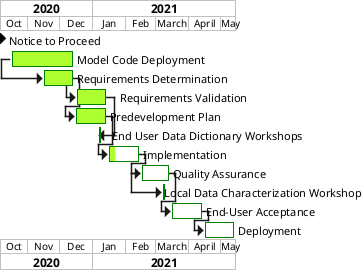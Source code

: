@startgantt
<style>
ganttDiagram {
  task {
    BackGroundColor GreenYellow
    LineColor Green
    unstarted {
      BackGroundColor GreenYellow
      LineColor Green
    }
  }
}
</style>
printscale monthly
Project starts 2020-10-06
[Notice to Proceed] happens on 2020-10-06
[Model Code Deployment] lasts 60 days and ends on 2020-12-14
[Requirements Determination] lasts 30 days and starts 30 days after [Model Code Deployment]'s start
then [Requirements Validation] lasts 30 days and ends on 2021-01-14
[Predevelopment Plan] lasts 30 days and ends on 2021-01-14
[End User Data Dictionary Workshops] lasts 3 days and ends 7 days before [Requirements Validation]'s end
[Implementation] lasts 30 days and ends on 2021-02-14 and is 20% complete
[Quality Assurance] lasts 30 days and ends on 2021-03-14 and is 0% complete
[Local Data Characterization Workshop] starts 21 days after [Quality Assurance]'s start and lasts 1 day
[End-User Acceptance] lasts 30 days and ends on 2021-04-14 and is 0% complete
[Deployment] lasts 30 days and ends on 2021-05-14 and is 0% complete

[Requirements Determination]->[Predevelopment Plan]
[Predevelopment Plan]->[Implementation]
[Implementation]->[Quality Assurance]
[Quality Assurance]->[End-User Acceptance]
[End-User Acceptance]->[Deployment]
@endgantt

